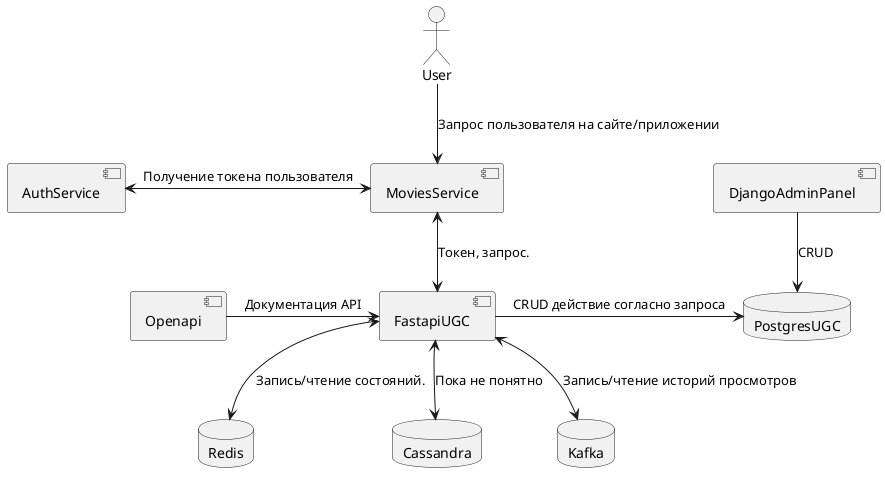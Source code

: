 @startuml
skinparam componentStyle uml2
component AuthService
component MoviesService
actor User as Client
component FastapiUGC
component Openapi
component DjangoAdminPanel
database PostgresUGC
database Redis
database Cassandra
database Kafka

Client -down-> MoviesService: Запрос пользователя на сайте/приложении
MoviesService <-left-> AuthService: Получение токена пользователя
MoviesService <-down-> FastapiUGC: Токен, запрос.
FastapiUGC -> PostgresUGC: CRUD действие согласно запроса
FastapiUGC <-down-> Redis: Запись/чтение состояний.
FastapiUGC <-down-> Cassandra: Пока не понятно
FastapiUGC <-down-> Kafka: Запись/чтение историй просмотров

DjangoAdminPanel -down-> PostgresUGC: CRUD
Openapi -right-> FastapiUGC: Документация API
@enduml
